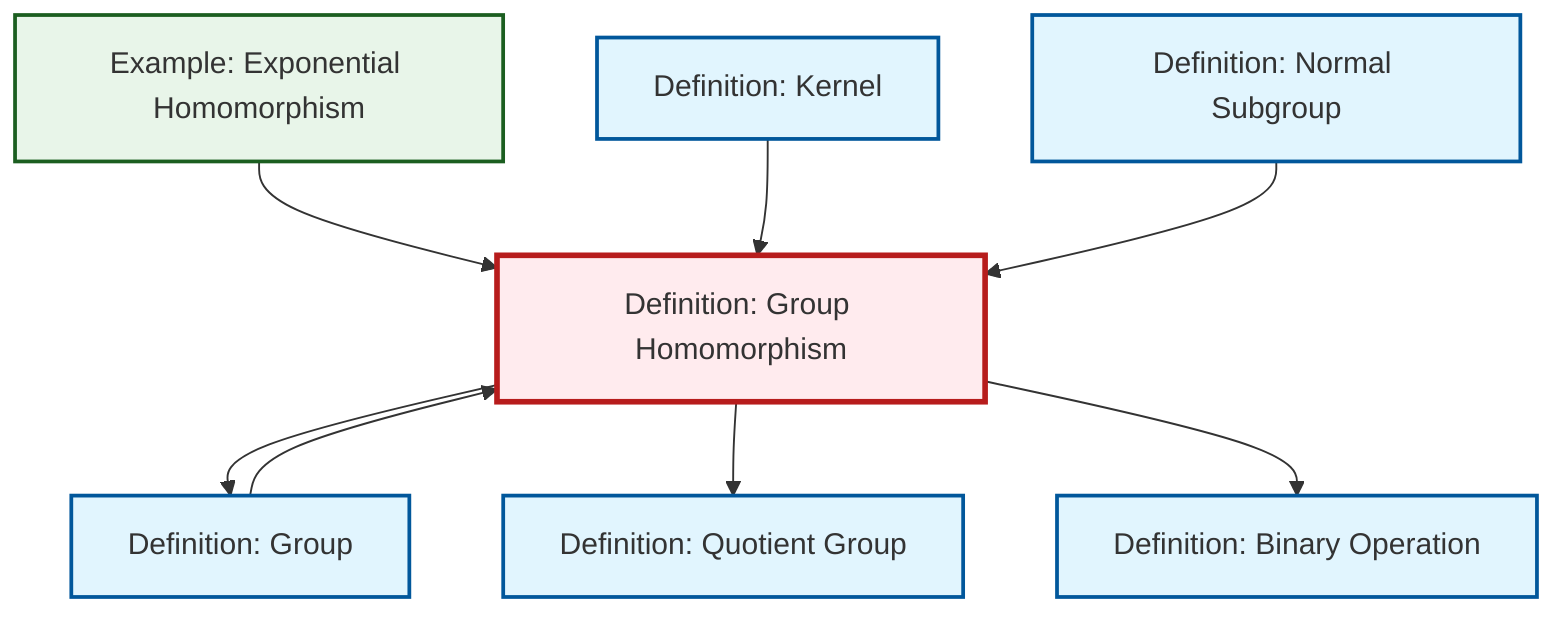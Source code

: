 graph TD
    classDef definition fill:#e1f5fe,stroke:#01579b,stroke-width:2px
    classDef theorem fill:#f3e5f5,stroke:#4a148c,stroke-width:2px
    classDef axiom fill:#fff3e0,stroke:#e65100,stroke-width:2px
    classDef example fill:#e8f5e9,stroke:#1b5e20,stroke-width:2px
    classDef current fill:#ffebee,stroke:#b71c1c,stroke-width:3px
    def-normal-subgroup["Definition: Normal Subgroup"]:::definition
    def-homomorphism["Definition: Group Homomorphism"]:::definition
    def-binary-operation["Definition: Binary Operation"]:::definition
    def-kernel["Definition: Kernel"]:::definition
    def-group["Definition: Group"]:::definition
    def-quotient-group["Definition: Quotient Group"]:::definition
    ex-exponential-homomorphism["Example: Exponential Homomorphism"]:::example
    ex-exponential-homomorphism --> def-homomorphism
    def-group --> def-homomorphism
    def-kernel --> def-homomorphism
    def-normal-subgroup --> def-homomorphism
    def-homomorphism --> def-group
    def-homomorphism --> def-quotient-group
    def-homomorphism --> def-binary-operation
    class def-homomorphism current